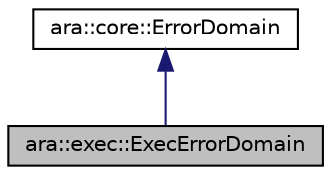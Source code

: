 digraph "ara::exec::ExecErrorDomain"
{
 // LATEX_PDF_SIZE
  edge [fontname="Helvetica",fontsize="10",labelfontname="Helvetica",labelfontsize="10"];
  node [fontname="Helvetica",fontsize="10",shape=record];
  Node1 [label="ara::exec::ExecErrorDomain",height=0.2,width=0.4,color="black", fillcolor="grey75", style="filled", fontcolor="black",tooltip="Defines a class representing the Execution Management error domain."];
  Node2 -> Node1 [dir="back",color="midnightblue",fontsize="10",style="solid",fontname="Helvetica"];
  Node2 [label="ara::core::ErrorDomain",height=0.2,width=0.4,color="black", fillcolor="white", style="filled",URL="$classara_1_1core_1_1ErrorDomain.html",tooltip="Encapsulation of an error domain."];
}
